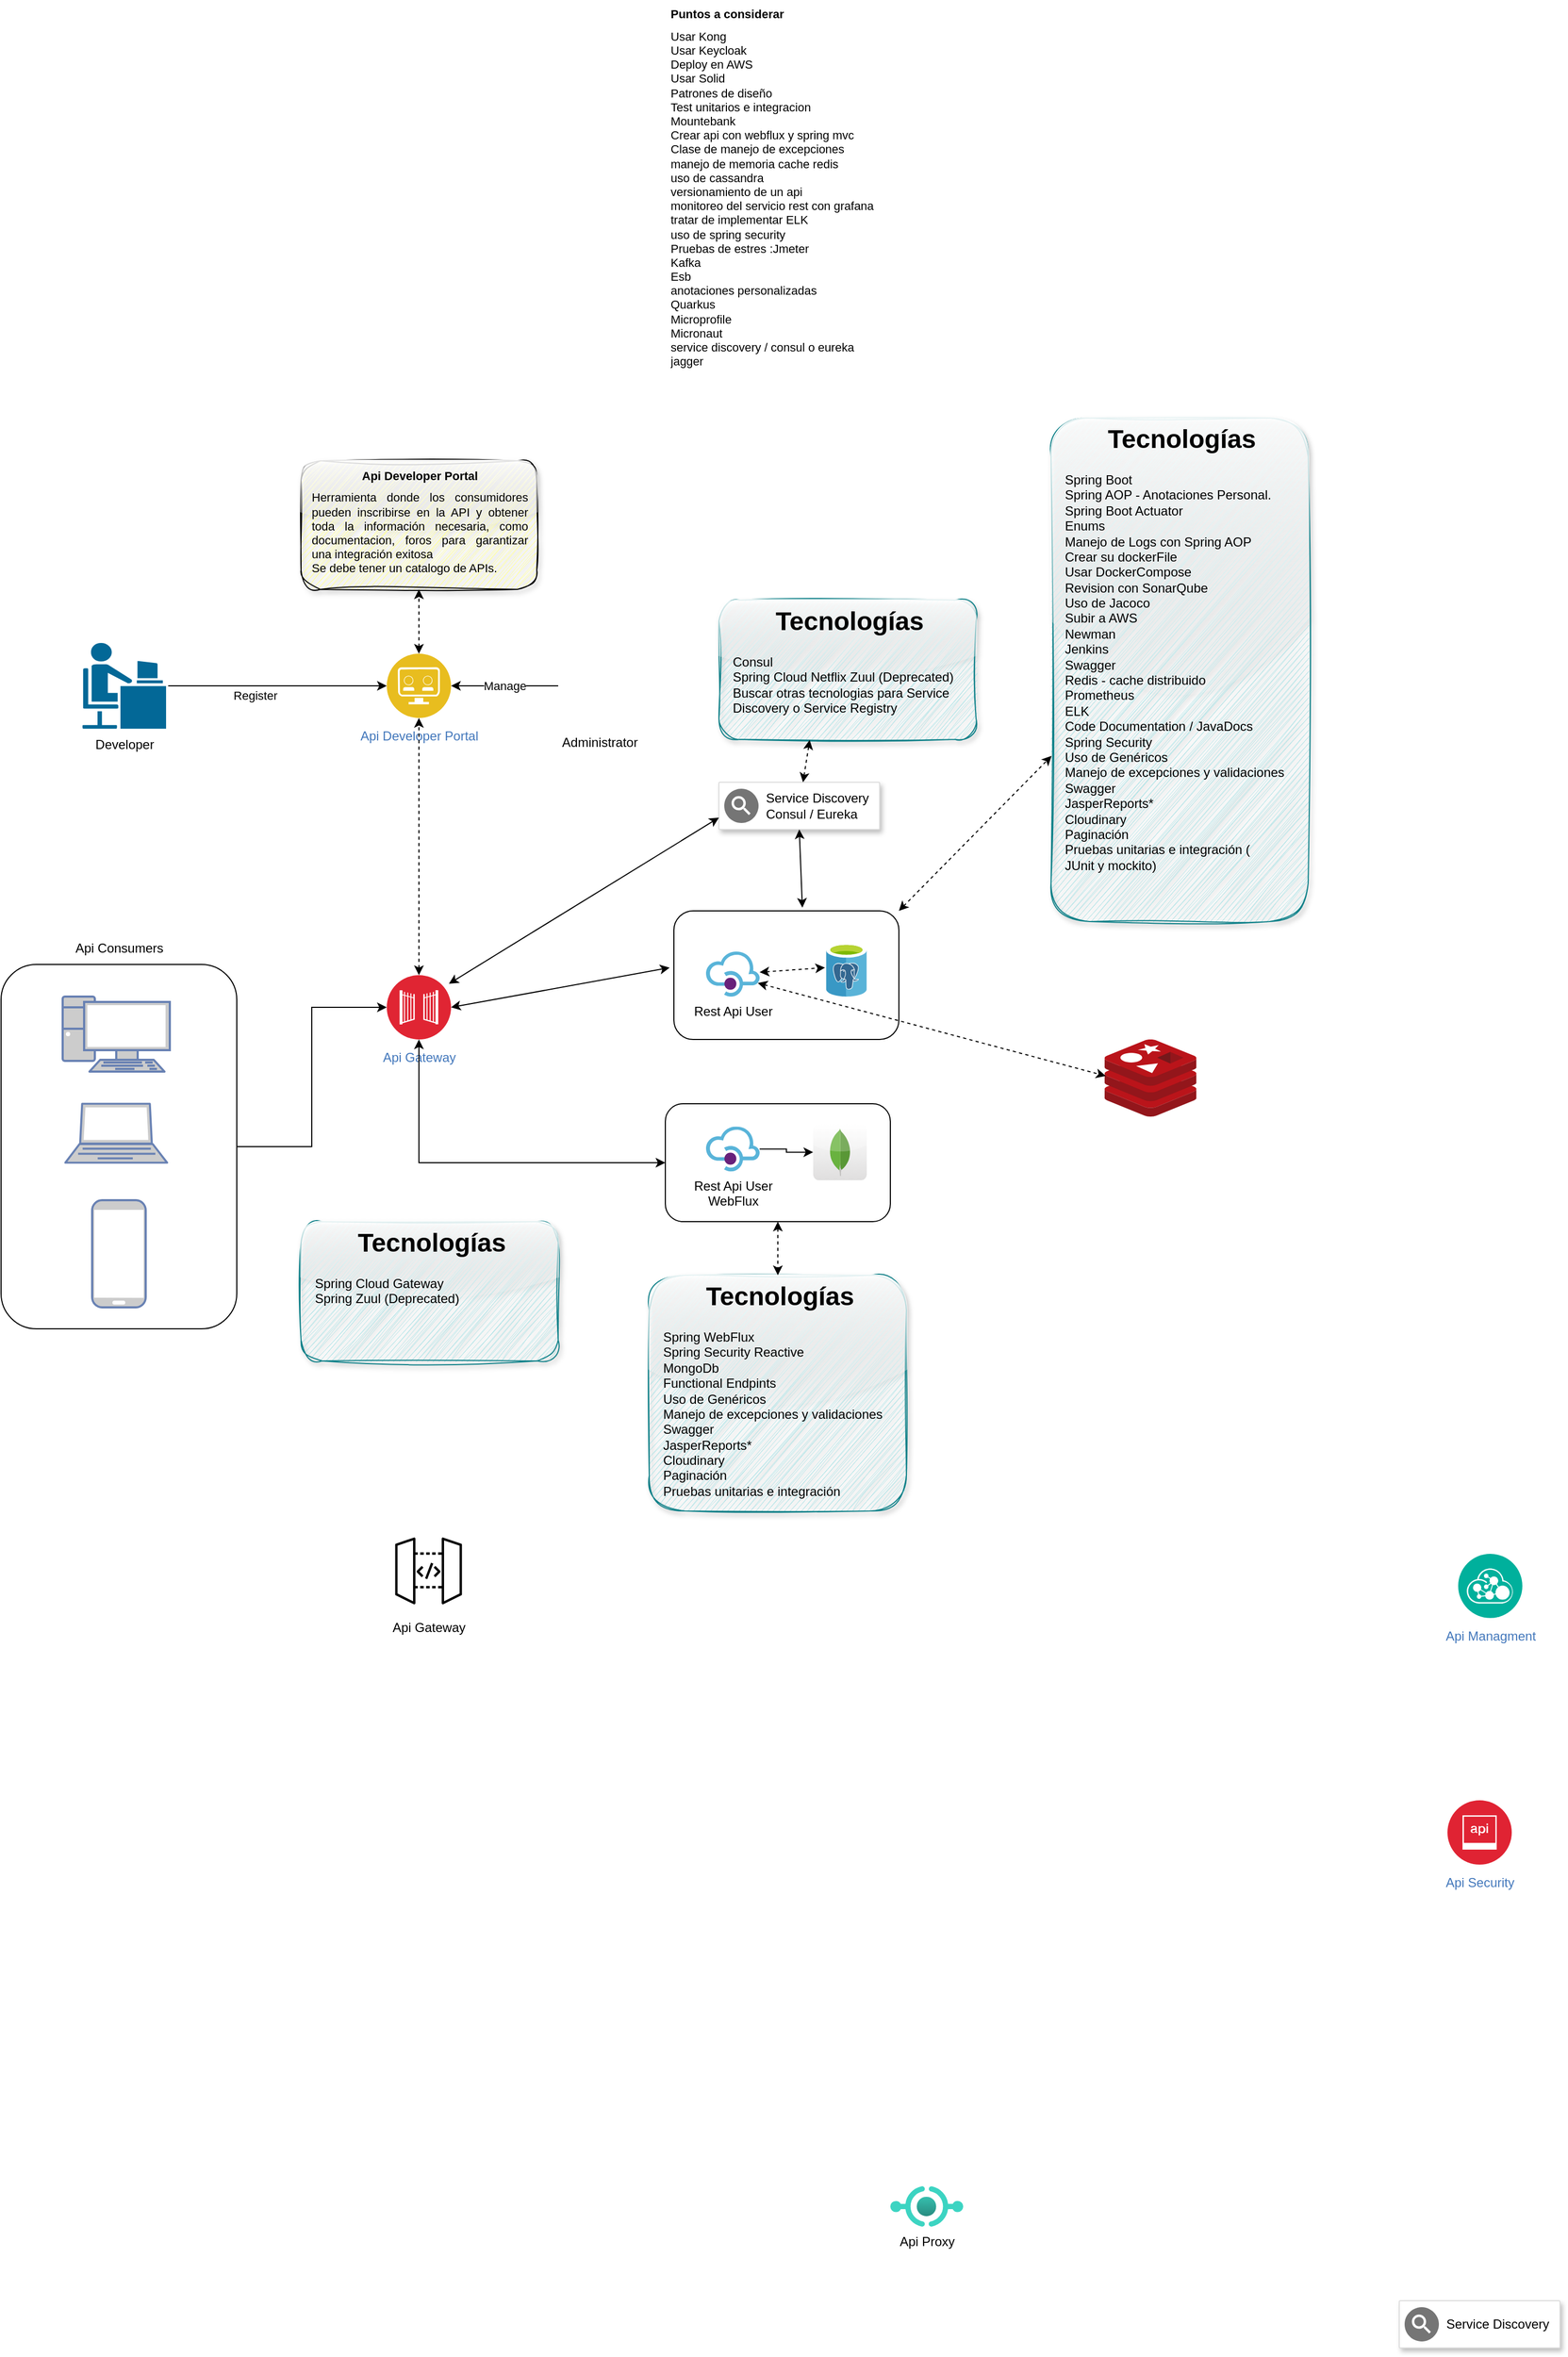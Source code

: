 <mxfile version="21.2.3" type="github">
  <diagram name="ArchitectureV1" id="oroSco3110j-UN6hGCNr">
    <mxGraphModel dx="1466" dy="2458" grid="1" gridSize="10" guides="1" tooltips="1" connect="1" arrows="1" fold="1" page="1" pageScale="1" pageWidth="2336" pageHeight="1654" math="0" shadow="0">
      <root>
        <mxCell id="0" />
        <mxCell id="1" parent="0" />
        <mxCell id="qaMLXtn1jEf3AD-3eZb_-25" value="" style="rounded=1;whiteSpace=wrap;html=1;fillColor=none;" parent="1" vertex="1">
          <mxGeometry x="648" y="-210" width="210" height="120" as="geometry" />
        </mxCell>
        <mxCell id="qaMLXtn1jEf3AD-3eZb_-27" value="" style="rounded=1;whiteSpace=wrap;html=1;fillColor=none;" parent="1" vertex="1">
          <mxGeometry x="640" y="-30" width="210" height="110" as="geometry" />
        </mxCell>
        <mxCell id="qaMLXtn1jEf3AD-3eZb_-17" style="edgeStyle=orthogonalEdgeStyle;rounded=0;orthogonalLoop=1;jettySize=auto;html=1;entryX=0;entryY=0.5;entryDx=0;entryDy=0;" parent="1" source="qaMLXtn1jEf3AD-3eZb_-14" target="qaMLXtn1jEf3AD-3eZb_-11" edge="1">
          <mxGeometry relative="1" as="geometry" />
        </mxCell>
        <mxCell id="qaMLXtn1jEf3AD-3eZb_-14" value="" style="rounded=1;whiteSpace=wrap;html=1;fillColor=none;" parent="1" vertex="1">
          <mxGeometry x="20" y="-160" width="220" height="340" as="geometry" />
        </mxCell>
        <mxCell id="0xplG7eCiTCj73ZMytgB-2" value="Rest Api User" style="image;sketch=0;aspect=fixed;html=1;points=[];align=center;fontSize=12;image=img/lib/mscae/API_Management.svg;" parent="1" vertex="1">
          <mxGeometry x="678" y="-172" width="50" height="42" as="geometry" />
        </mxCell>
        <mxCell id="0xplG7eCiTCj73ZMytgB-3" value="Api Developer Portal" style="image;aspect=fixed;perimeter=ellipsePerimeter;html=1;align=center;shadow=0;dashed=0;fontColor=#4277BB;labelBackgroundColor=default;fontSize=12;spacingTop=3;image=img/lib/ibm/applications/api_developer_portal.svg;" parent="1" vertex="1">
          <mxGeometry x="380" y="-450" width="60" height="60" as="geometry" />
        </mxCell>
        <mxCell id="0xplG7eCiTCj73ZMytgB-4" value="Api Managment" style="image;aspect=fixed;perimeter=ellipsePerimeter;html=1;align=center;shadow=0;dashed=0;fontColor=#4277BB;labelBackgroundColor=default;fontSize=12;spacingTop=3;image=img/lib/ibm/management/api_management.svg;" parent="1" vertex="1">
          <mxGeometry x="1380" y="390" width="60" height="60" as="geometry" />
        </mxCell>
        <mxCell id="0xplG7eCiTCj73ZMytgB-5" value="Api Security" style="image;aspect=fixed;perimeter=ellipsePerimeter;html=1;align=center;shadow=0;dashed=0;fontColor=#4277BB;labelBackgroundColor=default;fontSize=12;spacingTop=3;image=img/lib/ibm/security/api_security.svg;" parent="1" vertex="1">
          <mxGeometry x="1370" y="620" width="60" height="60" as="geometry" />
        </mxCell>
        <mxCell id="0xplG7eCiTCj73ZMytgB-6" value="Api Proxy" style="image;aspect=fixed;html=1;points=[];align=center;fontSize=12;image=img/lib/azure2/other/API_Proxy.svg;" parent="1" vertex="1">
          <mxGeometry x="850" y="980" width="68" height="38" as="geometry" />
        </mxCell>
        <mxCell id="0xplG7eCiTCj73ZMytgB-8" value="Api Gateway" style="sketch=0;points=[[0,0,0],[0.25,0,0],[0.5,0,0],[0.75,0,0],[1,0,0],[0,1,0],[0.25,1,0],[0.5,1,0],[0.75,1,0],[1,1,0],[0,0.25,0],[0,0.5,0],[0,0.75,0],[1,0.25,0],[1,0.5,0],[1,0.75,0]];outlineConnect=0;gradientDirection=north;dashed=0;verticalLabelPosition=bottom;verticalAlign=top;align=center;html=1;fontSize=12;fontStyle=0;aspect=fixed;shape=mxgraph.aws4.resourceIcon;resIcon=mxgraph.aws4.api_gateway;direction=west;" parent="1" vertex="1">
          <mxGeometry x="380" y="367" width="78" height="78" as="geometry" />
        </mxCell>
        <mxCell id="0xplG7eCiTCj73ZMytgB-11" value="&lt;h1 style=&quot;font-size: 11px;&quot;&gt;&lt;span style=&quot;background-color: initial; font-weight: normal;&quot;&gt;&lt;br&gt;&lt;/span&gt;&lt;/h1&gt;&lt;h1 style=&quot;text-align: center; font-size: 11px;&quot;&gt;&lt;span style=&quot;background-color: initial;&quot;&gt;Api Developer Portal&lt;/span&gt;&lt;br&gt;&lt;/h1&gt;&lt;div style=&quot;text-align: justify; font-size: 11px;&quot;&gt;Herramienta donde los consumidores pueden inscribirse en la API y obtener toda la información necesaria, como documentacion, foros para garantizar una integración exitosa&lt;/div&gt;&lt;div style=&quot;text-align: justify; font-size: 11px;&quot;&gt;Se debe tener un catalogo de APIs.&lt;/div&gt;" style="text;html=1;strokeColor=default;fillColor=#FFFF99;spacing=5;spacingTop=-30;whiteSpace=wrap;overflow=hidden;rounded=1;fontSize=11;glass=1;gradientColor=none;shadow=1;sketch=1;curveFitting=1;jiggle=2;spacingLeft=5;spacingRight=5;" parent="1" vertex="1">
          <mxGeometry x="300" y="-630" width="220" height="120" as="geometry" />
        </mxCell>
        <mxCell id="0xplG7eCiTCj73ZMytgB-13" value="&lt;h1 style=&quot;font-size: 11px;&quot;&gt;Puntos a considerar&lt;/h1&gt;&lt;div&gt;Usar Kong&lt;/div&gt;&lt;div&gt;Usar Keycloak&lt;/div&gt;&lt;div&gt;Deploy en AWS&lt;/div&gt;&lt;div&gt;Usar Solid&lt;/div&gt;&lt;div&gt;Patrones de diseño&lt;/div&gt;&lt;div&gt;Test unitarios e integracion&lt;/div&gt;&lt;div&gt;Mountebank&lt;/div&gt;&lt;div&gt;Crear api con webflux y spring mvc&lt;/div&gt;&lt;div&gt;Clase de manejo de excepciones&lt;/div&gt;&lt;div&gt;manejo de memoria cache redis&lt;/div&gt;&lt;div&gt;uso de cassandra&lt;/div&gt;&lt;div&gt;versionamiento de un api&lt;/div&gt;&lt;div&gt;monitoreo del servicio rest con grafana&lt;/div&gt;&lt;div&gt;tratar de implementar ELK&lt;/div&gt;&lt;div&gt;uso de spring security&lt;/div&gt;&lt;div&gt;Pruebas de estres :Jmeter&lt;/div&gt;&lt;div&gt;Kafka&lt;/div&gt;&lt;div&gt;Esb&lt;/div&gt;&lt;div&gt;anotaciones personalizadas&lt;/div&gt;&lt;div&gt;Quarkus&lt;/div&gt;&lt;div&gt;Microprofile&lt;/div&gt;&lt;div&gt;Micronaut&lt;/div&gt;&lt;div&gt;service discovery / consul o eureka&lt;/div&gt;&lt;div&gt;ja&lt;span style=&quot;background-color: initial;&quot;&gt;gger&lt;/span&gt;&lt;/div&gt;" style="text;html=1;strokeColor=none;fillColor=none;spacing=5;spacingTop=-20;whiteSpace=wrap;overflow=hidden;rounded=0;fontSize=11;" parent="1" vertex="1">
          <mxGeometry x="640" y="-1050" width="210" height="380" as="geometry" />
        </mxCell>
        <mxCell id="hXSa_8uIZ4iLDt3UTee9-5" value="" style="edgeStyle=orthogonalEdgeStyle;rounded=0;orthogonalLoop=1;jettySize=auto;html=1;" parent="1" source="hXSa_8uIZ4iLDt3UTee9-3" target="hXSa_8uIZ4iLDt3UTee9-4" edge="1">
          <mxGeometry relative="1" as="geometry" />
        </mxCell>
        <mxCell id="hXSa_8uIZ4iLDt3UTee9-3" value="Rest Api User &lt;br&gt;WebFlux" style="image;sketch=0;aspect=fixed;html=1;points=[];align=center;fontSize=12;image=img/lib/mscae/API_Management.svg;" parent="1" vertex="1">
          <mxGeometry x="678" y="-8.8" width="50" height="42" as="geometry" />
        </mxCell>
        <mxCell id="hXSa_8uIZ4iLDt3UTee9-4" value="" style="dashed=0;outlineConnect=0;html=1;align=center;labelPosition=center;verticalLabelPosition=bottom;verticalAlign=top;shape=mxgraph.webicons.mongodb;gradientColor=#DFDEDE" parent="1" vertex="1">
          <mxGeometry x="778" y="-11" width="50" height="52.4" as="geometry" />
        </mxCell>
        <mxCell id="hXSa_8uIZ4iLDt3UTee9-6" value="" style="image;sketch=0;aspect=fixed;html=1;points=[];align=center;fontSize=12;image=img/lib/mscae/Azure_Database_for_PostgreSQL_servers.svg;" parent="1" vertex="1">
          <mxGeometry x="790" y="-180" width="38" height="50" as="geometry" />
        </mxCell>
        <mxCell id="hXSa_8uIZ4iLDt3UTee9-8" value="&lt;h1&gt;&amp;nbsp; &amp;nbsp; &amp;nbsp; Tecnologías&lt;/h1&gt;&lt;div&gt;Spring WebFlux&lt;/div&gt;&lt;div&gt;Spring Security Reactive&lt;/div&gt;&lt;div&gt;MongoDb&lt;/div&gt;&lt;div&gt;Functional Endpints&lt;/div&gt;&lt;div&gt;Uso de Genéricos&amp;nbsp;&lt;/div&gt;&lt;div&gt;Manejo de excepciones y validaciones&lt;/div&gt;&lt;div&gt;Swagger&lt;/div&gt;&lt;div&gt;JasperReports*&lt;/div&gt;&lt;div&gt;Cloudinary&amp;nbsp;&lt;/div&gt;&lt;div&gt;Paginación&lt;/div&gt;&lt;div&gt;Pruebas unitarias e integración&amp;nbsp;&lt;/div&gt;&lt;div&gt;&lt;br&gt;&lt;/div&gt;&lt;div&gt;&lt;br&gt;&lt;/div&gt;" style="text;html=1;strokeColor=#0e8088;fillColor=#b0e3e6;spacing=5;spacingTop=-20;whiteSpace=wrap;overflow=hidden;rounded=1;glass=1;shadow=1;sketch=1;curveFitting=1;jiggle=2;labelBackgroundColor=none;labelBorderColor=none;spacingLeft=8;" parent="1" vertex="1">
          <mxGeometry x="625" y="130.0" width="240" height="220" as="geometry" />
        </mxCell>
        <mxCell id="hXSa_8uIZ4iLDt3UTee9-12" value="" style="strokeColor=#dddddd;shadow=1;strokeWidth=1;rounded=1;absoluteArcSize=1;arcSize=2;" parent="1" vertex="1">
          <mxGeometry x="1325" y="1087" width="150" height="44" as="geometry" />
        </mxCell>
        <mxCell id="hXSa_8uIZ4iLDt3UTee9-13" value="Service Discovery" style="sketch=0;dashed=0;connectable=0;html=1;fillColor=#757575;strokeColor=none;shape=mxgraph.gcp2.service_discovery;part=1;labelPosition=right;verticalLabelPosition=middle;align=left;verticalAlign=middle;spacingLeft=5;fontSize=12;" parent="hXSa_8uIZ4iLDt3UTee9-12" vertex="1">
          <mxGeometry y="0.5" width="32" height="32" relative="1" as="geometry">
            <mxPoint x="5" y="-16" as="offset" />
          </mxGeometry>
        </mxCell>
        <mxCell id="hXSa_8uIZ4iLDt3UTee9-16" value="" style="image;sketch=0;aspect=fixed;html=1;points=[];align=center;fontSize=12;image=img/lib/mscae/Cache_Redis_Product.svg;" parent="1" vertex="1">
          <mxGeometry x="1050" y="-90" width="85.71" height="72" as="geometry" />
        </mxCell>
        <mxCell id="hXSa_8uIZ4iLDt3UTee9-21" value="" style="fontColor=#0066CC;verticalAlign=top;verticalLabelPosition=bottom;labelPosition=center;align=center;html=1;outlineConnect=0;fillColor=#CCCCCC;strokeColor=#6881B3;gradientColor=none;gradientDirection=north;strokeWidth=2;shape=mxgraph.networks.pc;" parent="1" vertex="1">
          <mxGeometry x="77.5" y="-130" width="100" height="70" as="geometry" />
        </mxCell>
        <mxCell id="hXSa_8uIZ4iLDt3UTee9-22" value="" style="fontColor=#0066CC;verticalAlign=top;verticalLabelPosition=bottom;labelPosition=center;align=center;html=1;outlineConnect=0;fillColor=#CCCCCC;strokeColor=#6881B3;gradientColor=none;gradientDirection=north;strokeWidth=2;shape=mxgraph.networks.laptop;" parent="1" vertex="1">
          <mxGeometry x="80" y="-30" width="95" height="55" as="geometry" />
        </mxCell>
        <mxCell id="hXSa_8uIZ4iLDt3UTee9-30" value="" style="fontColor=#0066CC;verticalAlign=top;verticalLabelPosition=bottom;labelPosition=center;align=center;html=1;outlineConnect=0;fillColor=#CCCCCC;strokeColor=#6881B3;gradientColor=none;gradientDirection=north;strokeWidth=2;shape=mxgraph.networks.mobile;" parent="1" vertex="1">
          <mxGeometry x="105" y="60" width="50" height="100" as="geometry" />
        </mxCell>
        <mxCell id="qaMLXtn1jEf3AD-3eZb_-3" style="edgeStyle=orthogonalEdgeStyle;rounded=0;orthogonalLoop=1;jettySize=auto;html=1;entryX=0;entryY=0.5;entryDx=0;entryDy=0;" parent="1" source="qaMLXtn1jEf3AD-3eZb_-1" target="0xplG7eCiTCj73ZMytgB-3" edge="1">
          <mxGeometry relative="1" as="geometry" />
        </mxCell>
        <mxCell id="qaMLXtn1jEf3AD-3eZb_-7" value="Register" style="edgeLabel;html=1;align=center;verticalAlign=middle;resizable=0;points=[];" parent="qaMLXtn1jEf3AD-3eZb_-3" vertex="1" connectable="0">
          <mxGeometry x="-0.217" y="3" relative="1" as="geometry">
            <mxPoint x="1" y="12" as="offset" />
          </mxGeometry>
        </mxCell>
        <mxCell id="qaMLXtn1jEf3AD-3eZb_-1" value="Developer" style="shape=mxgraph.cisco.people.androgenous_person;html=1;pointerEvents=1;dashed=0;fillColor=#036897;strokeColor=#ffffff;strokeWidth=2;verticalLabelPosition=bottom;verticalAlign=top;align=center;outlineConnect=0;" parent="1" vertex="1">
          <mxGeometry x="95" y="-461" width="80" height="82" as="geometry" />
        </mxCell>
        <mxCell id="qaMLXtn1jEf3AD-3eZb_-6" value="Manage" style="edgeStyle=orthogonalEdgeStyle;rounded=0;orthogonalLoop=1;jettySize=auto;html=1;" parent="1" source="qaMLXtn1jEf3AD-3eZb_-2" target="0xplG7eCiTCj73ZMytgB-3" edge="1">
          <mxGeometry relative="1" as="geometry" />
        </mxCell>
        <mxCell id="qaMLXtn1jEf3AD-3eZb_-2" value="Administrator" style="shape=image;html=1;verticalAlign=top;verticalLabelPosition=bottom;labelBackgroundColor=none;imageAspect=0;aspect=fixed;image=https://cdn3.iconfinder.com/data/icons/49handdrawing/128x128/user-admin.png;whiteSpace=wrap;labelBorderColor=none;" parent="1" vertex="1">
          <mxGeometry x="540" y="-459" width="78" height="78" as="geometry" />
        </mxCell>
        <mxCell id="qaMLXtn1jEf3AD-3eZb_-10" value="" style="html=1;labelBackgroundColor=#ffffff;startArrow=classic;startFill=1;startSize=6;endArrow=classic;endFill=1;endSize=6;jettySize=auto;orthogonalLoop=1;strokeWidth=1;dashed=1;fontSize=14;rounded=0;entryX=0.5;entryY=1;entryDx=0;entryDy=0;exitX=0.5;exitY=0;exitDx=0;exitDy=0;" parent="1" source="0xplG7eCiTCj73ZMytgB-3" target="0xplG7eCiTCj73ZMytgB-11" edge="1">
          <mxGeometry width="60" height="60" relative="1" as="geometry">
            <mxPoint x="370" y="-450" as="sourcePoint" />
            <mxPoint x="430" y="-510" as="targetPoint" />
          </mxGeometry>
        </mxCell>
        <mxCell id="qaMLXtn1jEf3AD-3eZb_-11" value="Api Gateway" style="image;aspect=fixed;perimeter=ellipsePerimeter;html=1;align=center;shadow=0;dashed=0;fontColor=#4277BB;labelBackgroundColor=default;fontSize=12;spacingTop=3;image=img/lib/ibm/security/gateway.svg;" parent="1" vertex="1">
          <mxGeometry x="380" y="-150" width="60" height="60" as="geometry" />
        </mxCell>
        <mxCell id="qaMLXtn1jEf3AD-3eZb_-12" value="" style="html=1;labelBackgroundColor=#ffffff;startArrow=classic;startFill=1;startSize=6;endArrow=classic;endFill=1;endSize=6;jettySize=auto;orthogonalLoop=1;strokeWidth=1;dashed=1;fontSize=14;rounded=0;entryX=0.5;entryY=1;entryDx=0;entryDy=0;exitX=0.5;exitY=0;exitDx=0;exitDy=0;" parent="1" source="qaMLXtn1jEf3AD-3eZb_-11" target="0xplG7eCiTCj73ZMytgB-3" edge="1">
          <mxGeometry width="60" height="60" relative="1" as="geometry">
            <mxPoint x="420" y="-319" as="sourcePoint" />
            <mxPoint x="420" y="-370" as="targetPoint" />
          </mxGeometry>
        </mxCell>
        <mxCell id="qaMLXtn1jEf3AD-3eZb_-16" value="Api Consumers" style="text;html=1;align=center;verticalAlign=middle;resizable=0;points=[];autosize=1;strokeColor=none;fillColor=none;" parent="1" vertex="1">
          <mxGeometry x="75" y="-190" width="110" height="30" as="geometry" />
        </mxCell>
        <mxCell id="qaMLXtn1jEf3AD-3eZb_-23" value="" style="html=1;labelBackgroundColor=#ffffff;startArrow=classic;startFill=1;startSize=6;endArrow=classic;endFill=1;endSize=6;jettySize=auto;orthogonalLoop=1;strokeWidth=1;dashed=1;fontSize=14;rounded=0;entryX=0.012;entryY=0.473;entryDx=0;entryDy=0;entryPerimeter=0;exitX=0.966;exitY=0.699;exitDx=0;exitDy=0;exitPerimeter=0;" parent="1" source="0xplG7eCiTCj73ZMytgB-2" target="hXSa_8uIZ4iLDt3UTee9-16" edge="1">
          <mxGeometry width="60" height="60" relative="1" as="geometry">
            <mxPoint x="632" y="-119" as="sourcePoint" />
            <mxPoint x="790" y="-145" as="targetPoint" />
            <Array as="points" />
          </mxGeometry>
        </mxCell>
        <mxCell id="qaMLXtn1jEf3AD-3eZb_-28" value="" style="html=1;labelBackgroundColor=#ffffff;startArrow=classic;startFill=1;startSize=6;endArrow=classic;endFill=1;endSize=6;jettySize=auto;orthogonalLoop=1;strokeWidth=1;dashed=1;fontSize=14;rounded=0;entryX=0.5;entryY=0;entryDx=0;entryDy=0;exitX=0.5;exitY=1;exitDx=0;exitDy=0;" parent="1" source="qaMLXtn1jEf3AD-3eZb_-27" target="hXSa_8uIZ4iLDt3UTee9-8" edge="1">
          <mxGeometry width="60" height="60" relative="1" as="geometry">
            <mxPoint x="650" y="90" as="sourcePoint" />
            <mxPoint x="871" y="-76" as="targetPoint" />
            <Array as="points" />
          </mxGeometry>
        </mxCell>
        <mxCell id="qaMLXtn1jEf3AD-3eZb_-31" value="" style="endArrow=classic;startArrow=classic;html=1;rounded=0;exitX=1;exitY=0.5;exitDx=0;exitDy=0;entryX=-0.019;entryY=0.442;entryDx=0;entryDy=0;entryPerimeter=0;" parent="1" source="qaMLXtn1jEf3AD-3eZb_-11" target="qaMLXtn1jEf3AD-3eZb_-25" edge="1">
          <mxGeometry width="50" height="50" relative="1" as="geometry">
            <mxPoint x="450" y="-150" as="sourcePoint" />
            <mxPoint x="500" y="-200" as="targetPoint" />
          </mxGeometry>
        </mxCell>
        <mxCell id="qaMLXtn1jEf3AD-3eZb_-32" value="" style="endArrow=classic;startArrow=classic;html=1;rounded=0;exitX=0.5;exitY=1;exitDx=0;exitDy=0;entryX=0;entryY=0.5;entryDx=0;entryDy=0;" parent="1" source="qaMLXtn1jEf3AD-3eZb_-11" target="qaMLXtn1jEf3AD-3eZb_-27" edge="1">
          <mxGeometry width="50" height="50" relative="1" as="geometry">
            <mxPoint x="390" y="-23" as="sourcePoint" />
            <mxPoint x="486" y="-40" as="targetPoint" />
            <Array as="points">
              <mxPoint x="410" y="25" />
            </Array>
          </mxGeometry>
        </mxCell>
        <mxCell id="qaMLXtn1jEf3AD-3eZb_-35" value="" style="html=1;labelBackgroundColor=#ffffff;startArrow=classic;startFill=1;startSize=6;endArrow=classic;endFill=1;endSize=6;jettySize=auto;orthogonalLoop=1;strokeWidth=1;dashed=1;fontSize=14;rounded=0;entryX=-0.026;entryY=0.46;entryDx=0;entryDy=0;entryPerimeter=0;" parent="1" source="0xplG7eCiTCj73ZMytgB-2" target="hXSa_8uIZ4iLDt3UTee9-6" edge="1">
          <mxGeometry width="60" height="60" relative="1" as="geometry">
            <mxPoint x="693" y="-300" as="sourcePoint" />
            <mxPoint x="828" y="-245" as="targetPoint" />
            <Array as="points" />
          </mxGeometry>
        </mxCell>
        <mxCell id="qaMLXtn1jEf3AD-3eZb_-36" value="&lt;h1&gt;&amp;nbsp; &amp;nbsp; &amp;nbsp; Tecnologías&lt;/h1&gt;&lt;div&gt;Spring Boot&lt;/div&gt;&lt;div&gt;Spring AOP - Anotaciones Personal.&lt;/div&gt;&lt;div&gt;Spring Boot Actuator&lt;/div&gt;&lt;div&gt;Enums&lt;/div&gt;&lt;div&gt;Manejo de Logs con Spring AOP&lt;/div&gt;&lt;div&gt;Crear su dockerFile&lt;/div&gt;&lt;div&gt;Usar DockerCompose&lt;/div&gt;&lt;div&gt;Revision con SonarQube&lt;/div&gt;&lt;div&gt;Uso de Jacoco&lt;/div&gt;&lt;div&gt;Subir a AWS&lt;/div&gt;&lt;div&gt;Newman&lt;/div&gt;&lt;div&gt;Jenkins&lt;/div&gt;&lt;div&gt;Swagger&lt;/div&gt;&lt;div&gt;Redis - cache distribuido&lt;/div&gt;&lt;div&gt;Prometheus&lt;/div&gt;&lt;div&gt;ELK&lt;/div&gt;&lt;div&gt;Code Documentation / JavaDocs&lt;/div&gt;&lt;div&gt;Spring Security&lt;/div&gt;&lt;div&gt;Uso de Genéricos&amp;nbsp;&lt;/div&gt;&lt;div&gt;Manejo de excepciones y validaciones&lt;/div&gt;&lt;div&gt;Swagger&lt;/div&gt;&lt;div&gt;JasperReports*&lt;/div&gt;&lt;div&gt;Cloudinary&amp;nbsp;&lt;/div&gt;&lt;div&gt;Paginación&lt;/div&gt;&lt;div&gt;Pruebas unitarias e integración (&lt;/div&gt;JUnit y mockito&lt;span style=&quot;background-color: initial;&quot;&gt;)&lt;/span&gt;&lt;br&gt;&lt;div&gt;&lt;br&gt;&lt;/div&gt;&lt;div&gt;&lt;br&gt;&lt;/div&gt;" style="text;html=1;strokeColor=#0e8088;fillColor=#b0e3e6;spacing=5;spacingTop=-20;whiteSpace=wrap;overflow=hidden;rounded=1;glass=1;shadow=1;sketch=1;curveFitting=1;jiggle=2;labelBackgroundColor=none;labelBorderColor=none;spacingLeft=8;" parent="1" vertex="1">
          <mxGeometry x="1000" y="-670" width="240" height="470" as="geometry" />
        </mxCell>
        <mxCell id="kiC5Gqh52XwYXG_FM10k-1" value="" style="strokeColor=#dddddd;shadow=1;strokeWidth=1;rounded=1;absoluteArcSize=1;arcSize=2;" vertex="1" parent="1">
          <mxGeometry x="690" y="-330" width="150" height="44" as="geometry" />
        </mxCell>
        <mxCell id="kiC5Gqh52XwYXG_FM10k-2" value="Service Discovery&lt;br&gt;Consul / Eureka" style="sketch=0;dashed=0;connectable=0;html=1;fillColor=#757575;strokeColor=none;shape=mxgraph.gcp2.service_discovery;part=1;labelPosition=right;verticalLabelPosition=middle;align=left;verticalAlign=middle;spacingLeft=5;fontSize=12;" vertex="1" parent="kiC5Gqh52XwYXG_FM10k-1">
          <mxGeometry y="0.5" width="32" height="32" relative="1" as="geometry">
            <mxPoint x="5" y="-16" as="offset" />
          </mxGeometry>
        </mxCell>
        <mxCell id="kiC5Gqh52XwYXG_FM10k-3" value="" style="endArrow=classic;startArrow=classic;html=1;rounded=0;exitX=0.967;exitY=0.133;exitDx=0;exitDy=0;entryX=0;entryY=0.75;entryDx=0;entryDy=0;exitPerimeter=0;" edge="1" parent="1" source="qaMLXtn1jEf3AD-3eZb_-11" target="kiC5Gqh52XwYXG_FM10k-1">
          <mxGeometry width="50" height="50" relative="1" as="geometry">
            <mxPoint x="450" y="-110" as="sourcePoint" />
            <mxPoint x="646" y="-142" as="targetPoint" />
          </mxGeometry>
        </mxCell>
        <mxCell id="kiC5Gqh52XwYXG_FM10k-4" value="" style="endArrow=classic;startArrow=classic;html=1;rounded=0;entryX=0.5;entryY=1;entryDx=0;entryDy=0;exitX=0.571;exitY=-0.025;exitDx=0;exitDy=0;exitPerimeter=0;" edge="1" parent="1" source="qaMLXtn1jEf3AD-3eZb_-25" target="kiC5Gqh52XwYXG_FM10k-1">
          <mxGeometry width="50" height="50" relative="1" as="geometry">
            <mxPoint x="800" y="-220" as="sourcePoint" />
            <mxPoint x="730" y="-328" as="targetPoint" />
          </mxGeometry>
        </mxCell>
        <mxCell id="kiC5Gqh52XwYXG_FM10k-6" value="&lt;h1&gt;&amp;nbsp; &amp;nbsp; &amp;nbsp; Tecnologías&lt;/h1&gt;&lt;div&gt;Consul&lt;/div&gt;&lt;div&gt;Spring Cloud Netflix Zuul (Deprecated)&lt;br&gt;&lt;/div&gt;&lt;div&gt;Buscar otras tecnologias para Service Discovery o Service Registry&lt;/div&gt;&lt;div&gt;&lt;br&gt;&lt;/div&gt;&lt;div&gt;&lt;br&gt;&lt;/div&gt;" style="text;html=1;strokeColor=#0e8088;fillColor=#b0e3e6;spacing=5;spacingTop=-20;whiteSpace=wrap;overflow=hidden;rounded=1;glass=1;shadow=1;sketch=1;curveFitting=1;jiggle=2;labelBackgroundColor=none;labelBorderColor=none;spacingLeft=8;" vertex="1" parent="1">
          <mxGeometry x="690" y="-500" width="240" height="130" as="geometry" />
        </mxCell>
        <mxCell id="kiC5Gqh52XwYXG_FM10k-7" value="" style="html=1;labelBackgroundColor=#ffffff;startArrow=classic;startFill=1;startSize=6;endArrow=classic;endFill=1;endSize=6;jettySize=auto;orthogonalLoop=1;strokeWidth=1;dashed=1;fontSize=14;rounded=0;entryX=0.353;entryY=1.004;entryDx=0;entryDy=0;entryPerimeter=0;" edge="1" parent="1" source="kiC5Gqh52XwYXG_FM10k-1" target="kiC5Gqh52XwYXG_FM10k-6">
          <mxGeometry width="60" height="60" relative="1" as="geometry">
            <mxPoint x="420" y="-140" as="sourcePoint" />
            <mxPoint x="420" y="-380" as="targetPoint" />
          </mxGeometry>
        </mxCell>
        <mxCell id="kiC5Gqh52XwYXG_FM10k-8" value="" style="html=1;labelBackgroundColor=#ffffff;startArrow=classic;startFill=1;startSize=6;endArrow=classic;endFill=1;endSize=6;jettySize=auto;orthogonalLoop=1;strokeWidth=1;dashed=1;fontSize=14;rounded=0;entryX=0.002;entryY=0.671;entryDx=0;entryDy=0;entryPerimeter=0;exitX=1;exitY=0;exitDx=0;exitDy=0;" edge="1" parent="1" source="qaMLXtn1jEf3AD-3eZb_-25" target="qaMLXtn1jEf3AD-3eZb_-36">
          <mxGeometry width="60" height="60" relative="1" as="geometry">
            <mxPoint x="736" y="-133" as="sourcePoint" />
            <mxPoint x="1061" y="-46" as="targetPoint" />
            <Array as="points" />
          </mxGeometry>
        </mxCell>
        <mxCell id="kiC5Gqh52XwYXG_FM10k-9" value="&lt;h1&gt;&amp;nbsp; &amp;nbsp; &amp;nbsp; Tecnologías&lt;/h1&gt;&lt;div&gt;Spring Cloud Gateway&lt;/div&gt;&lt;div&gt;Spring Zuul (Deprecated)&lt;/div&gt;&lt;div&gt;&lt;br&gt;&lt;/div&gt;&lt;div&gt;&lt;br&gt;&lt;/div&gt;" style="text;html=1;strokeColor=#0e8088;fillColor=#b0e3e6;spacing=5;spacingTop=-20;whiteSpace=wrap;overflow=hidden;rounded=1;glass=1;shadow=1;sketch=1;curveFitting=1;jiggle=2;labelBackgroundColor=none;labelBorderColor=none;spacingLeft=8;" vertex="1" parent="1">
          <mxGeometry x="300" y="80" width="240" height="130" as="geometry" />
        </mxCell>
      </root>
    </mxGraphModel>
  </diagram>
</mxfile>

